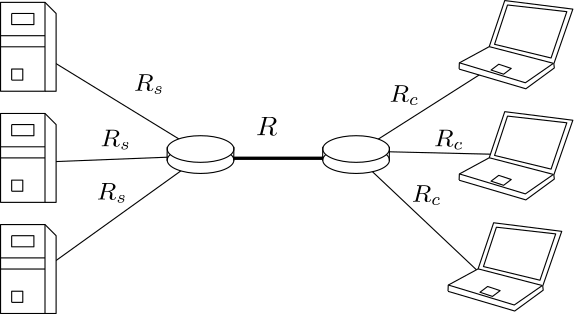 <?xml version="1.0"?>
<!DOCTYPE ipe SYSTEM "ipe.dtd">
<ipe version="70218" creator="Ipe 7.2.28">
<info created="D:20240306220242" modified="D:20240306220838"/>
<ipestyle name="basic">
<symbol name="arrow/arc(spx)">
<path stroke="sym-stroke" fill="sym-stroke" pen="sym-pen">
0 0 m
-1 0.333 l
-1 -0.333 l
h
</path>
</symbol>
<symbol name="arrow/farc(spx)">
<path stroke="sym-stroke" fill="white" pen="sym-pen">
0 0 m
-1 0.333 l
-1 -0.333 l
h
</path>
</symbol>
<symbol name="arrow/ptarc(spx)">
<path stroke="sym-stroke" fill="sym-stroke" pen="sym-pen">
0 0 m
-1 0.333 l
-0.8 0 l
-1 -0.333 l
h
</path>
</symbol>
<symbol name="arrow/fptarc(spx)">
<path stroke="sym-stroke" fill="white" pen="sym-pen">
0 0 m
-1 0.333 l
-0.8 0 l
-1 -0.333 l
h
</path>
</symbol>
<symbol name="mark/circle(sx)" transformations="translations">
<path fill="sym-stroke">
0.6 0 0 0.6 0 0 e
0.4 0 0 0.4 0 0 e
</path>
</symbol>
<symbol name="mark/disk(sx)" transformations="translations">
<path fill="sym-stroke">
0.6 0 0 0.6 0 0 e
</path>
</symbol>
<symbol name="mark/fdisk(sfx)" transformations="translations">
<group>
<path fill="sym-fill">
0.5 0 0 0.5 0 0 e
</path>
<path fill="sym-stroke" fillrule="eofill">
0.6 0 0 0.6 0 0 e
0.4 0 0 0.4 0 0 e
</path>
</group>
</symbol>
<symbol name="mark/box(sx)" transformations="translations">
<path fill="sym-stroke" fillrule="eofill">
-0.6 -0.6 m
0.6 -0.6 l
0.6 0.6 l
-0.6 0.6 l
h
-0.4 -0.4 m
0.4 -0.4 l
0.4 0.4 l
-0.4 0.4 l
h
</path>
</symbol>
<symbol name="mark/square(sx)" transformations="translations">
<path fill="sym-stroke">
-0.6 -0.6 m
0.6 -0.6 l
0.6 0.6 l
-0.6 0.6 l
h
</path>
</symbol>
<symbol name="mark/fsquare(sfx)" transformations="translations">
<group>
<path fill="sym-fill">
-0.5 -0.5 m
0.5 -0.5 l
0.5 0.5 l
-0.5 0.5 l
h
</path>
<path fill="sym-stroke" fillrule="eofill">
-0.6 -0.6 m
0.6 -0.6 l
0.6 0.6 l
-0.6 0.6 l
h
-0.4 -0.4 m
0.4 -0.4 l
0.4 0.4 l
-0.4 0.4 l
h
</path>
</group>
</symbol>
<symbol name="mark/cross(sx)" transformations="translations">
<group>
<path fill="sym-stroke">
-0.43 -0.57 m
0.57 0.43 l
0.43 0.57 l
-0.57 -0.43 l
h
</path>
<path fill="sym-stroke">
-0.43 0.57 m
0.57 -0.43 l
0.43 -0.57 l
-0.57 0.43 l
h
</path>
</group>
</symbol>
<symbol name="arrow/fnormal(spx)">
<path stroke="sym-stroke" fill="white" pen="sym-pen">
0 0 m
-1 0.333 l
-1 -0.333 l
h
</path>
</symbol>
<symbol name="arrow/pointed(spx)">
<path stroke="sym-stroke" fill="sym-stroke" pen="sym-pen">
0 0 m
-1 0.333 l
-0.8 0 l
-1 -0.333 l
h
</path>
</symbol>
<symbol name="arrow/fpointed(spx)">
<path stroke="sym-stroke" fill="white" pen="sym-pen">
0 0 m
-1 0.333 l
-0.8 0 l
-1 -0.333 l
h
</path>
</symbol>
<symbol name="arrow/linear(spx)">
<path stroke="sym-stroke" pen="sym-pen">
-1 0.333 m
0 0 l
-1 -0.333 l
</path>
</symbol>
<symbol name="arrow/fdouble(spx)">
<path stroke="sym-stroke" fill="white" pen="sym-pen">
0 0 m
-1 0.333 l
-1 -0.333 l
h
-1 0 m
-2 0.333 l
-2 -0.333 l
h
</path>
</symbol>
<symbol name="arrow/double(spx)">
<path stroke="sym-stroke" fill="sym-stroke" pen="sym-pen">
0 0 m
-1 0.333 l
-1 -0.333 l
h
-1 0 m
-2 0.333 l
-2 -0.333 l
h
</path>
</symbol>
<symbol name="arrow/mid-normal(spx)">
<path stroke="sym-stroke" fill="sym-stroke" pen="sym-pen">
0.5 0 m
-0.5 0.333 l
-0.5 -0.333 l
h
</path>
</symbol>
<symbol name="arrow/mid-fnormal(spx)">
<path stroke="sym-stroke" fill="white" pen="sym-pen">
0.5 0 m
-0.5 0.333 l
-0.5 -0.333 l
h
</path>
</symbol>
<symbol name="arrow/mid-pointed(spx)">
<path stroke="sym-stroke" fill="sym-stroke" pen="sym-pen">
0.5 0 m
-0.5 0.333 l
-0.3 0 l
-0.5 -0.333 l
h
</path>
</symbol>
<symbol name="arrow/mid-fpointed(spx)">
<path stroke="sym-stroke" fill="white" pen="sym-pen">
0.5 0 m
-0.5 0.333 l
-0.3 0 l
-0.5 -0.333 l
h
</path>
</symbol>
<symbol name="arrow/mid-double(spx)">
<path stroke="sym-stroke" fill="sym-stroke" pen="sym-pen">
1 0 m
0 0.333 l
0 -0.333 l
h
0 0 m
-1 0.333 l
-1 -0.333 l
h
</path>
</symbol>
<symbol name="arrow/mid-fdouble(spx)">
<path stroke="sym-stroke" fill="white" pen="sym-pen">
1 0 m
0 0.333 l
0 -0.333 l
h
0 0 m
-1 0.333 l
-1 -0.333 l
h
</path>
</symbol>
<anglesize name="22.5 deg" value="22.5"/>
<anglesize name="30 deg" value="30"/>
<anglesize name="45 deg" value="45"/>
<anglesize name="60 deg" value="60"/>
<anglesize name="90 deg" value="90"/>
<arrowsize name="large" value="10"/>
<arrowsize name="small" value="5"/>
<arrowsize name="tiny" value="3"/>
<color name="blue" value="0 0 1"/>
<color name="brown" value="0.647 0.165 0.165"/>
<color name="darkblue" value="0 0 0.545"/>
<color name="darkcyan" value="0 0.545 0.545"/>
<color name="darkgray" value="0.663"/>
<color name="darkgreen" value="0 0.392 0"/>
<color name="darkmagenta" value="0.545 0 0.545"/>
<color name="darkorange" value="1 0.549 0"/>
<color name="darkred" value="0.545 0 0"/>
<color name="gold" value="1 0.843 0"/>
<color name="gray" value="0.745"/>
<color name="green" value="0 1 0"/>
<color name="lightblue" value="0.678 0.847 0.902"/>
<color name="lightcyan" value="0.878 1 1"/>
<color name="lightgray" value="0.827"/>
<color name="lightgreen" value="0.565 0.933 0.565"/>
<color name="lightyellow" value="1 1 0.878"/>
<color name="navy" value="0 0 0.502"/>
<color name="orange" value="1 0.647 0"/>
<color name="pink" value="1 0.753 0.796"/>
<color name="purple" value="0.627 0.125 0.941"/>
<color name="red" value="1 0 0"/>
<color name="seagreen" value="0.18 0.545 0.341"/>
<color name="turquoise" value="0.251 0.878 0.816"/>
<color name="violet" value="0.933 0.51 0.933"/>
<color name="yellow" value="1 1 0"/>
<dashstyle name="dash dot dotted" value="[4 2 1 2 1 2] 0"/>
<dashstyle name="dash dotted" value="[4 2 1 2] 0"/>
<dashstyle name="dashed" value="[4] 0"/>
<dashstyle name="dotted" value="[1 3] 0"/>
<gridsize name="10 pts (~3.5 mm)" value="10"/>
<gridsize name="14 pts (~5 mm)" value="14"/>
<gridsize name="16 pts (~6 mm)" value="16"/>
<gridsize name="20 pts (~7 mm)" value="20"/>
<gridsize name="28 pts (~10 mm)" value="28"/>
<gridsize name="32 pts (~12 mm)" value="32"/>
<gridsize name="4 pts" value="4"/>
<gridsize name="56 pts (~20 mm)" value="56"/>
<gridsize name="8 pts (~3 mm)" value="8"/>
<opacity name="10%" value="0.1"/>
<opacity name="30%" value="0.3"/>
<opacity name="50%" value="0.5"/>
<opacity name="75%" value="0.75"/>
<pen name="fat" value="1.2"/>
<pen name="heavier" value="0.8"/>
<pen name="ultrafat" value="2"/>
<symbolsize name="large" value="5"/>
<symbolsize name="small" value="2"/>
<symbolsize name="tiny" value="1.1"/>
<textsize name="Huge" value="\Huge"/>
<textsize name="LARGE" value="\LARGE"/>
<textsize name="Large" value="\Large"/>
<textsize name="footnote" value="\footnotesize"/>
<textsize name="huge" value="\huge"/>
<textsize name="large" value="\large"/>
<textsize name="script" value="\scriptsize"/>
<textsize name="small" value="\small"/>
<textsize name="tiny" value="\tiny"/>
<textstyle name="center" begin="\begin{center}" end="\end{center}"/>
<textstyle name="item" begin="\begin{itemize}\item{}" end="\end{itemize}"/>
<textstyle name="itemize" begin="\begin{itemize}" end="\end{itemize}"/>
<tiling name="falling" angle="-60" step="4" width="1"/>
<tiling name="rising" angle="30" step="4" width="1"/>
</ipestyle>
<page>
<layer name="alpha"/>
<view layers="alpha" active="alpha"/>
<path layer="alpha" stroke="black">
267.901 726.903 m
323.836 692.585 l
</path>
<path stroke="black">
267.901 686.37 m
322.755 688.532 l
</path>
<path stroke="black">
266.82 644.486 m
326.268 687.181 l
</path>
<path matrix="1 0 0 1 0 -2.54401" stroke="black" pen="fat">
332.213 690.423 m
382.474 690.423 l
</path>
<path stroke="black">
385.987 690.964 m
444.625 728.254 l
</path>
<path stroke="black">
386.527 690.423 m
443.544 689.072 l
</path>
<path stroke="black">
384.906 687.721 m
432.465 642.865 l
</path>
<path matrix="0.626381 0 0 0.626381 319.839 266.161" stroke="black" fill="white">
161.636 724.492 m
199.972 713.178 l
216.345 725.158 l
216.079 727.554 l
226.994 758.968 l
187.859 763.893 l
178.941 737.404 l
161.77 728.086 l
161.636 724.625 l
</path>
<path matrix="0.626381 0 0 0.626381 319.839 266.161" stroke="black">
161.903 728.086 m
199.706 716.639 l
215.812 727.82 l
</path>
<path matrix="0.626381 0 0 0.626381 319.839 266.161" stroke="black">
215.812 727.82 m
178.941 737.404 l
</path>
<path matrix="0.626381 0 0 0.626381 319.839 266.161" stroke="black" fill="white">
189.456 761.364 m
182.002 738.735 l
214.481 730.881 l
223.533 757.503 l
189.323 761.364 l
</path>
<path matrix="0.626381 0 0 0.626381 319.839 266.161" stroke="black">
180.006 723.96 m
187.194 721.564 l
191.586 724.891 l
184.398 727.287 l
h
</path>
<path matrix="1 0 0 1 160 -31.9996" stroke="0" fill="white">
112 736 m
116 732 l
116 704 l
112 704 l
</path>
<path matrix="1 0 0 1 160 -31.9996" stroke="0" fill="white">
96 736 m
96 704 l
112 704 l
112 736 l
h
</path>
<path matrix="1 0 0 1 160 -31.9996" stroke="0" fill="white">
100 732 m
108 732 l
108 728 l
100 728 l
100 732 l
</path>
<path matrix="1 0 0 1 160 -31.9996" stroke="0" fill="white">
96 724 m
112 724 l
</path>
<path matrix="1 0 0 1 160 -31.9996" stroke="0" fill="white">
96 720 m
112 720 l
</path>
<path matrix="1 0 0 1 160 -31.9996" stroke="0" fill="white">
100 708 m
100 712 l
104 712 l
104 708 l
100 708 l
</path>
<path matrix="1 0 0 1 160 -71.9996" stroke="0" fill="white">
112 736 m
116 732 l
116 704 l
112 704 l
</path>
<path matrix="1 0 0 1 160 -71.9996" stroke="0" fill="white">
96 736 m
96 704 l
112 704 l
112 736 l
h
</path>
<path matrix="1 0 0 1 160 -71.9996" stroke="0" fill="white">
100 732 m
108 732 l
108 728 l
100 728 l
100 732 l
</path>
<path matrix="1 0 0 1 160 -71.9996" stroke="0" fill="white">
96 724 m
112 724 l
</path>
<path matrix="1 0 0 1 160 -71.9996" stroke="0" fill="white">
96 720 m
112 720 l
</path>
<path matrix="1 0 0 1 160 -71.9996" stroke="0" fill="white">
100 708 m
100 712 l
104 712 l
104 708 l
100 708 l
</path>
<path matrix="1 0 0 1 160 8.00038" stroke="0" fill="white">
112 736 m
116 732 l
116 704 l
112 704 l
</path>
<path matrix="1 0 0 1 160 8.00038" stroke="0" fill="white">
96 736 m
96 704 l
112 704 l
112 736 l
h
</path>
<path matrix="1 0 0 1 160 8.00038" stroke="0" fill="white">
100 732 m
108 732 l
108 728 l
100 728 l
100 732 l
</path>
<path matrix="1 0 0 1 160 8.00038" stroke="0" fill="white">
96 724 m
112 724 l
</path>
<path matrix="1 0 0 1 160 8.00038" stroke="0" fill="white">
96 720 m
112 720 l
</path>
<path matrix="1 0 0 1 160 8.00038" stroke="0" fill="white">
100 708 m
100 712 l
104 712 l
104 708 l
100 708 l
</path>
<path matrix="0.626381 0 0 0.626381 319.839 226.161" stroke="black" fill="white">
161.636 724.492 m
199.972 713.178 l
216.345 725.158 l
216.079 727.554 l
226.994 758.968 l
187.859 763.893 l
178.941 737.404 l
161.77 728.086 l
161.636 724.625 l
</path>
<path matrix="0.626381 0 0 0.626381 319.839 226.161" stroke="black">
161.903 728.086 m
199.706 716.639 l
215.812 727.82 l
</path>
<path matrix="0.626381 0 0 0.626381 319.839 226.161" stroke="black">
215.812 727.82 m
178.941 737.404 l
</path>
<path matrix="0.626381 0 0 0.626381 319.839 226.161" stroke="black" fill="white">
189.456 761.364 m
182.002 738.735 l
214.481 730.881 l
223.533 757.503 l
189.323 761.364 l
</path>
<path matrix="0.626381 0 0 0.626381 319.839 226.161" stroke="black">
180.006 723.96 m
187.194 721.564 l
191.586 724.891 l
184.398 727.287 l
h
</path>
<path matrix="0.626381 0 0 0.626381 315.839 186.161" stroke="black" fill="white">
161.636 724.492 m
199.972 713.178 l
216.345 725.158 l
216.079 727.554 l
226.994 758.968 l
187.859 763.893 l
178.941 737.404 l
161.77 728.086 l
161.636 724.625 l
</path>
<path matrix="0.626381 0 0 0.626381 315.839 186.161" stroke="black">
161.903 728.086 m
199.706 716.639 l
215.812 727.82 l
</path>
<path matrix="0.626381 0 0 0.626381 315.839 186.161" stroke="black">
215.812 727.82 m
178.941 737.404 l
</path>
<path matrix="0.626381 0 0 0.626381 315.839 186.161" stroke="black" fill="white">
189.456 761.364 m
182.002 738.735 l
214.481 730.881 l
223.533 757.503 l
189.323 761.364 l
</path>
<path matrix="0.626381 0 0 0.626381 315.839 186.161" stroke="black">
180.006 723.96 m
187.194 721.564 l
191.586 724.891 l
184.398 727.287 l
h
</path>
<path matrix="1 0 0 0.4 176 389.6" stroke="black" fill="1">
12 0 0 12 152 744 e
</path>
<path matrix="1 0 0 0.4 176 393.6" stroke="black" fill="1">
12 0 0 12 152 744 e
</path>
<path matrix="1 0 0 1 176 -59.9996" stroke="black" fill="white">
140 752 m
139.936 746.988 l
</path>
<path matrix="1 0 0 1 200 -59.9996" stroke="black" fill="white">
140 752 m
139.936 746.988 l
</path>
<path matrix="1 0 0 0.4 232 389.6" stroke="black" fill="1">
12 0 0 12 152 744 e
</path>
<path matrix="1 0 0 0.4 232 393.6" stroke="black" fill="1">
12 0 0 12 152 744 e
</path>
<path matrix="1 0 0 1 232 -59.9996" stroke="black" fill="white">
140 752 m
139.936 746.988 l
</path>
<path matrix="1 0 0 1 256 -59.9996" stroke="black" fill="white">
140 752 m
139.936 746.988 l
</path>
<text transformations="translations" pos="304 712" stroke="black" type="label" width="10.964" height="6.133" depth="0.99" valign="baseline" size="small" style="math">R_s</text>
<text matrix="1 0 0 1 -12 -20" transformations="translations" pos="304 712" stroke="black" type="label" width="10.964" height="6.133" depth="0.99" valign="baseline" size="small" style="math">R_s</text>
<text matrix="1 0 0 1 -13.3511 -39.1893" transformations="translations" pos="304 712" stroke="black" type="label" width="10.964" height="6.133" depth="0.99" valign="baseline" size="small" style="math">R_s</text>
<text matrix="1 0 0 1 44 -16" transformations="translations" pos="304 712" stroke="black" type="label" width="7.641" height="6.808" depth="0" valign="baseline" style="math">R</text>
<text matrix="1 0 0 1 92 -4" transformations="translations" pos="304 712" stroke="black" type="label" width="10.813" height="6.133" depth="0.99" valign="baseline" size="small" style="math">R_c</text>
<text matrix="1 0 0 1 108 -20" transformations="translations" pos="304 712" stroke="black" type="label" width="10.813" height="6.133" depth="0.99" valign="baseline" size="small" style="math">R_c</text>
<text matrix="1 0 0 1 100 -40" transformations="translations" pos="304 712" stroke="black" type="label" width="10.813" height="6.133" depth="0.99" valign="baseline" size="small" style="math">R_c</text>
</page>
</ipe>
